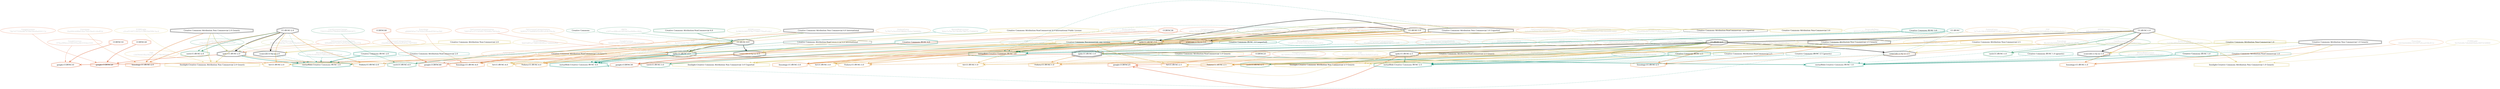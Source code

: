 strict digraph {
    node [shape=box];
    graph [splines=curved];
    854 [label="SPDXLicense\nfd9c6d2fd5392ecc6c33639892270e08"
        ,fontcolor=gray
        ,color="#b8bf62"
        ,fillcolor="beige;1"
        ,shape=ellipse];
    855 [label="spdx:CC-BY-NC-1.0"
        ,shape=tripleoctagon];
    856 [label="CC-BY-NC-1.0"
        ,shape=doubleoctagon];
    857 [label="Creative Commons Attribution Non Commercial 1.0 Generic"
        ,shape=doubleoctagon];
    861 [label="SPDXLicense\n438fc9b2a9d3bc71ccfef779afdb516b"
        ,fontcolor=gray
        ,color="#b8bf62"
        ,fillcolor="beige;1"
        ,shape=ellipse];
    862 [label="spdx:CC-BY-NC-2.0"
        ,shape=doubleoctagon];
    863 [label="CC-BY-NC-2.0"
        ,shape=doubleoctagon];
    864 [label="Creative Commons Attribution Non Commercial 2.0 Generic"
        ,shape=doubleoctagon];
    868 [label="SPDXLicense\n0d74bf9893f9086139ebcf1f7d7076ba"
        ,fontcolor=gray
        ,color="#b8bf62"
        ,fillcolor="beige;1"
        ,shape=ellipse];
    869 [label="spdx:CC-BY-NC-2.5"
        ,shape=doubleoctagon];
    870 [label="CC-BY-NC-2.5"
        ,shape=doubleoctagon];
    871 [label="Creative Commons Attribution Non Commercial 2.5 Generic"
        ,shape=doubleoctagon];
    882 [label="SPDXLicense\na2aa958a007225fc17cfb2298e2ae20a"
        ,fontcolor=gray
        ,color="#b8bf62"
        ,fillcolor="beige;1"
        ,shape=ellipse];
    883 [label="spdx:CC-BY-NC-3.0"
        ,shape=doubleoctagon];
    884 [label="CC-BY-NC-3.0"
        ,shape=doubleoctagon];
    885 [label="Creative Commons Attribution Non Commercial 3.0 Unported"
        ,shape=doubleoctagon];
    889 [label="SPDXLicense\nfe3842b28f57f78e77584175ba61e4e1"
        ,fontcolor=gray
        ,color="#b8bf62"
        ,fillcolor="beige;1"
        ,shape=ellipse];
    890 [label="spdx:CC-BY-NC-4.0"
        ,shape=doubleoctagon];
    891 [label="CC-BY-NC-4.0"
        ,shape=doubleoctagon];
    892 [label="Creative Commons Attribution Non Commercial 4.0 International"
        ,shape=doubleoctagon];
    5375 [label="GoogleLicense\n074ae9f9dce259d295ba963193de2103"
         ,fontcolor=gray
         ,color="#e06f45"
         ,fillcolor="beige;1"
         ,shape=ellipse];
    5376 [label="google:CCBYNC10"
         ,color="#e06f45"
         ,shape=doubleoctagon];
    5377 [label=CCBYNC10
         ,color="#e06f45"
         ,shape=doubleoctagon];
    5378 [label="GoogleLicense\n74b7d77550a98797f6439eb9a920113c"
         ,fontcolor=gray
         ,color="#e06f45"
         ,fillcolor="beige;1"
         ,shape=ellipse];
    5379 [label="google:CCBYNC20"
         ,color="#e06f45"
         ,shape=doubleoctagon];
    5380 [label=CCBYNC20
         ,color="#e06f45"
         ,shape=doubleoctagon];
    5381 [label="GoogleLicense\n4b74f0f023cce10c4733e02321b0f55a"
         ,fontcolor=gray
         ,color="#e06f45"
         ,fillcolor="beige;1"
         ,shape=ellipse];
    5382 [label="google:CCBYNC25"
         ,color="#e06f45"
         ,shape=doubleoctagon];
    5383 [label=CCBYNC25
         ,color="#e06f45"
         ,shape=doubleoctagon];
    5384 [label="GoogleLicense\ndd6ec7939387a992475883fa531b42a8"
         ,fontcolor=gray
         ,color="#e06f45"
         ,fillcolor="beige;1"
         ,shape=ellipse];
    5385 [label="google:CCBYNC30"
         ,color="#e06f45"
         ,shape=doubleoctagon];
    5386 [label=CCBYNC30
         ,color="#e06f45"
         ,shape=doubleoctagon];
    5387 [label="GoogleLicense\n0dd4f3290710b50addd95e08cb95af25"
         ,fontcolor=gray
         ,color="#e06f45"
         ,fillcolor="beige;1"
         ,shape=ellipse];
    5388 [label="google:CCBYNC40"
         ,color="#e06f45"
         ,shape=doubleoctagon];
    5389 [label=CCBYNC40
         ,color="#e06f45"
         ,shape=doubleoctagon];
    6091 [label="FedoraEntry\nca2e77d9b8cd3914faed14436609f690"
         ,fontcolor=gray
         ,color="#e09d4b"
         ,fillcolor="beige;1"
         ,shape=ellipse];
    6092 [label="Fedora:CC-BY-NC-1.0"
         ,color="#e09d4b"
         ,shape=doubleoctagon];
    6093 [label="Creative Commons Attribution-NonCommercial 1.0 Generic"
         ,color="#e09d4b"
         ,shape=octagon];
    6094 [label="FedoraEntry\n92f8736a2e3a7e7a43ab603a2850d0d5"
         ,fontcolor=gray
         ,color="#e09d4b"
         ,fillcolor="beige;1"
         ,shape=ellipse];
    6095 [label="Fedora:CC-BY-NC-2.0"
         ,color="#e09d4b"
         ,shape=doubleoctagon];
    6096 [label="Creative Commons Attribution-NonCommercial 2.0 Generic"
         ,color="#e09d4b"
         ,shape=octagon];
    6097 [label="FedoraEntry\ne1481c957b0c7cd0bb26053a34c0ece3"
         ,fontcolor=gray
         ,color="#e09d4b"
         ,fillcolor="beige;1"
         ,shape=ellipse];
    6098 [label="Fedora:CC-BY-NC-2.5"
         ,color="#e09d4b"
         ,shape=doubleoctagon];
    6099 [label="Creative Commons Attribution-NonCommercial 2.5 Generic"
         ,color="#e09d4b"
         ,shape=octagon];
    6103 [label="FedoraEntry\n3c7cdcc58cb3fdb00d872198313eafc0"
         ,fontcolor=gray
         ,color="#e09d4b"
         ,fillcolor="beige;1"
         ,shape=ellipse];
    6104 [label="Fedora:CC-BY-NC-3.0"
         ,color="#e09d4b"
         ,shape=doubleoctagon];
    6105 [label="Creative Commons Attribution-NonCommercial 3.0 Unported"
         ,shape=octagon];
    6106 [label="FedoraEntry\n7a7827a54c93d198d4a14aba7db90f6e"
         ,fontcolor=gray
         ,color="#e09d4b"
         ,fillcolor="beige;1"
         ,shape=ellipse];
    6107 [label="Fedora:CC-BY-NC-4.0"
         ,color="#e09d4b"
         ,shape=doubleoctagon];
    6108 [label="Creative Commons Attribution-NonCommercial 4.0 International"
         ,shape=octagon];
    10064 [label="FSF\n2bea509668050ffe6e37414d8da8e8a7"
          ,fontcolor=gray
          ,color="#deb256"
          ,fillcolor="beige;1"
          ,shape=ellipse];
    10065 [label="fsf:CC-BY-NC-1.0"
          ,color="#deb256"
          ,shape=doubleoctagon];
    10066 [label="Creative Commons Nocommercial, any version"
          ,color="#deb256"
          ,shape=doubleoctagon];
    10069 [label="FSF\nc3d59efd18ba56a25ae47e78fc082b69"
          ,fontcolor=gray
          ,color="#deb256"
          ,fillcolor="beige;1"
          ,shape=ellipse];
    10070 [label="fsf:CC-BY-NC-2.0"
          ,color="#deb256"
          ,shape=doubleoctagon];
    10071 [label="FSF\n2ad182ce2f5ac13114bee3b9d031a63d"
          ,fontcolor=gray
          ,color="#deb256"
          ,fillcolor="beige;1"
          ,shape=ellipse];
    10072 [label="fsf:CC-BY-NC-2.5"
          ,color="#deb256"
          ,shape=doubleoctagon];
    10073 [label="FSF\ne1f64541215e4d767acfd9e16f12dcb8"
          ,fontcolor=gray
          ,color="#deb256"
          ,fillcolor="beige;1"
          ,shape=ellipse];
    10074 [label="fsf:CC-BY-NC-3.0"
          ,color="#deb256"
          ,shape=doubleoctagon];
    10075 [label="FSF\n4a1655bdb70bc2a0a530f979c1c2abac"
          ,fontcolor=gray
          ,color="#deb256"
          ,fillcolor="beige;1"
          ,shape=ellipse];
    10076 [label="fsf:CC-BY-NC-4.0"
          ,color="#deb256"
          ,shape=doubleoctagon];
    13281 [label="ScancodeData\n1ab74cd85d3ac1a1af90d8e6cea37e53"
          ,fontcolor=gray
          ,color="#dac767"
          ,fillcolor="beige;1"
          ,shape=ellipse];
    13282 [label="scancode:cc-by-nc-1.0"
          ,shape=doubleoctagon];
    13283 [label="Creative Commons Attribution Non-Commercial 1.0"
          ,color="#dac767"
          ,shape=doubleoctagon];
    13287 [label="ScancodeData\n6dd1b8f1a170603302f0ca7306b0a9b0"
          ,fontcolor=gray
          ,color="#dac767"
          ,fillcolor="beige;1"
          ,shape=ellipse];
    13288 [label="scancode:cc-by-nc-2.0"
          ,shape=doubleoctagon];
    13289 [label="Creative Commons Attribution Non-Commercial 2.0"
          ,color="#dac767"
          ,shape=doubleoctagon];
    13293 [label="ScancodeData\ne52d6a3d0c4fa685fbbe28371c61c517"
          ,fontcolor=gray
          ,color="#dac767"
          ,fillcolor="beige;1"
          ,shape=ellipse];
    13294 [label="scancode:cc-by-nc-2.5"
          ,shape=doubleoctagon];
    13295 [label="Creative Commons Attribution Non-Commercial 2.5"
          ,color="#dac767"
          ,shape=doubleoctagon];
    13302 [label="ScancodeData\n403227af8d3ad8e8e99ed08b2b3281aa"
          ,fontcolor=gray
          ,color="#dac767"
          ,fillcolor="beige;1"
          ,shape=ellipse];
    13303 [label="scancode:cc-by-nc-3.0"
          ,shape=doubleoctagon];
    13304 [label="Creative Commons Attribution Non-Commercial 3.0"
          ,color="#dac767"
          ,shape=doubleoctagon];
    13308 [label="ScancodeData\nd8822b1d4553d45f2c27d44385eb4ee4"
          ,fontcolor=gray
          ,color="#dac767"
          ,fillcolor="beige;1"
          ,shape=ellipse];
    13309 [label="scancode:cc-by-nc-4.0"
          ,shape=doubleoctagon];
    13310 [label="Creative Commons Attribution-NonCommercial 4.0 International Public License"
          ,color="#dac767"
          ,shape=doubleoctagon];
    26842 [label="Fossology\n18a000cb08b618ae7bee3beb1c6e8f3d"
          ,fontcolor=gray
          ,color="#e18745"
          ,fillcolor="beige;1"
          ,shape=ellipse];
    26843 [label="fossology:CC-BY-NC-2.0"
          ,color="#e18745"
          ,shape=doubleoctagon];
    26845 [label="Fossology\n2443bb9d46fe1922997e9cae038c812c"
          ,fontcolor=gray
          ,color="#e18745"
          ,fillcolor="beige;1"
          ,shape=ellipse];
    26846 [label="fossology:CC-BY-NC-1.0"
          ,color="#e18745"
          ,shape=doubleoctagon];
    26848 [label="Fossology\n8bcbf2dbf309b63c8c94ced524ce8b4c"
          ,fontcolor=gray
          ,color="#e18745"
          ,fillcolor="beige;1"
          ,shape=ellipse];
    26849 [label="fossology:CC-BY-NC-2.5"
          ,color="#e18745"
          ,shape=doubleoctagon];
    26851 [label="Fossology\nf81e09c61cae0d589152df39c5c2b1c7"
          ,fontcolor=gray
          ,color="#e18745"
          ,fillcolor="beige;1"
          ,shape=ellipse];
    26852 [label="fossology:CC-BY-NC-3.0"
          ,color="#e18745"
          ,shape=doubleoctagon];
    27299 [label="Fossology\na8406593a77d792b229eded55b1aa3b0"
          ,fontcolor=gray
          ,color="#e18745"
          ,fillcolor="beige;1"
          ,shape=ellipse];
    27300 [label="fossology:CC-BY-NC-4.0"
          ,color="#e18745"
          ,shape=doubleoctagon];
    28253 [label="OKFN\ne187cacd96ceb14918d3aa948bccf64b"
          ,fontcolor=gray
          ,color="#379469"
          ,fillcolor="beige;1"
          ,shape=ellipse];
    28254 [label="Creative Commons Attribution-NonCommercial 4.0"
          ,color="#379469"
          ,shape=doubleoctagon];
    28255 [label="Creative Commons"
          ,color="#379469"
          ,shape=octagon];
    28573 [label="OrtLicenseCategorization\nd0f2ce21773ed7aec03b7c2a2d5aa74d"
          ,fontcolor=gray
          ,color="#e06f45"
          ,fillcolor="beige;1"
          ,shape=ellipse];
    28574 [label="OrtLicenseCategorization\n699df8035722937af55e56277c81c774"
          ,fontcolor=gray
          ,color="#e06f45"
          ,fillcolor="beige;1"
          ,shape=ellipse];
    28575 [label="OrtLicenseCategorization\n72672f86e2194cb737236acaafd73db4"
          ,fontcolor=gray
          ,color="#e06f45"
          ,fillcolor="beige;1"
          ,shape=ellipse];
    28576 [label="OrtLicenseCategorization\nda0a9e0d54de33e186e81570bcdcc4f7"
          ,fontcolor=gray
          ,color="#e06f45"
          ,fillcolor="beige;1"
          ,shape=ellipse];
    28578 [label="OrtLicenseCategorization\n746f14f1e3712d3f917d20d0a7403eda"
          ,fontcolor=gray
          ,color="#e06f45"
          ,fillcolor="beige;1"
          ,shape=ellipse];
    35404 [label="OrtLicenseCategorization\n31ed68dafb5f3be682bb6238f1e372d5"
          ,fontcolor=gray
          ,color="#e09d4b"
          ,fillcolor="beige;1"
          ,shape=ellipse];
    35406 [label="OrtLicenseCategorization\nc4ab96e89bc30b8e0a9283ec76f7f303"
          ,fontcolor=gray
          ,color="#e09d4b"
          ,fillcolor="beige;1"
          ,shape=ellipse];
    35407 [label="OrtLicenseCategorization\na5c1a842cb76f1e78704a586a87e7d04"
          ,fontcolor=gray
          ,color="#e09d4b"
          ,fillcolor="beige;1"
          ,shape=ellipse];
    35408 [label="OrtLicenseCategorization\nf2dfb844498bd3ed756e30eddf83480f"
          ,fontcolor=gray
          ,color="#e09d4b"
          ,fillcolor="beige;1"
          ,shape=ellipse];
    35409 [label="OrtLicenseCategorization\n9d9f3a713a6085f32cd91afcfb35bc4e"
          ,fontcolor=gray
          ,color="#e09d4b"
          ,fillcolor="beige;1"
          ,shape=ellipse];
    36553 [label="CavilLicenseChange\n7a256d66fd507560490e0f7d49037dee"
          ,fontcolor=gray
          ,color="#379469"
          ,fillcolor="beige;1"
          ,shape=ellipse];
    36554 [label="cavil:CC-BY-NC-1.0"
          ,color="#379469"
          ,shape=doubleoctagon];
    36555 [label="CavilLicenseChange\nc19eddd081c88d85809af351dcc03f30"
          ,fontcolor=gray
          ,color="#379469"
          ,fillcolor="beige;1"
          ,shape=ellipse];
    36556 [label="cavil:CC-BY-NC-2.0"
          ,color="#379469"
          ,shape=doubleoctagon];
    36557 [label="CavilLicenseChange\ne8d9796269aac9b5f062ff371cd22c3b"
          ,fontcolor=gray
          ,color="#379469"
          ,fillcolor="beige;1"
          ,shape=ellipse];
    36558 [label="cavil:CC-BY-NC-2.5"
          ,color="#379469"
          ,shape=doubleoctagon];
    36559 [label="CavilLicenseChange\ne2bae4626cfa560bc2f98ff60012d097"
          ,fontcolor=gray
          ,color="#379469"
          ,fillcolor="beige;1"
          ,shape=ellipse];
    36560 [label="cavil:CC-BY-NC-3.0"
          ,color="#379469"
          ,shape=doubleoctagon];
    36563 [label="CavilLicenseChange\n759251492fcf7ffd4b03966bd5002871"
          ,fontcolor=gray
          ,color="#379469"
          ,fillcolor="beige;1"
          ,shape=ellipse];
    36564 [label="cavil:CC-BY-NC-4.0"
          ,color="#379469"
          ,shape=doubleoctagon];
    40239 [label="MetaeffektLicense\n9b4a7a7be76118c09c78672c75906f26"
          ,fontcolor=gray
          ,color="#00876c"
          ,fillcolor="beige;1"
          ,shape=ellipse];
    40240 [label="metaeffekt:Creative Commons BY-NC 4.0"
          ,color="#00876c"
          ,shape=doubleoctagon];
    40241 [label="Creative Commons BY-NC 4.0"
          ,color="#00876c"
          ,shape=doubleoctagon];
    40242 [label="CC-BY-NC"
          ,color="#00876c"
          ,shape=octagon];
    40243 [label="MetaeffektLicense\n13edf12391406330b26af8a83eacd43c"
          ,fontcolor=gray
          ,color="#00876c"
          ,fillcolor="beige;1"
          ,shape=ellipse];
    40244 [label="metaeffekt:Creative Commons BY-NC 3.0"
          ,color="#00876c"
          ,shape=doubleoctagon];
    40245 [label="Creative Commons BY-NC 3.0"
          ,color="#00876c"
          ,shape=doubleoctagon];
    40246 [label="Creative Commons BY-NC 3.0 (unported)"
          ,color="#00876c"
          ,shape=octagon];
    40250 [label="MetaeffektLicense\n145ff532e4aba52e03ec640d0671055b"
          ,fontcolor=gray
          ,color="#00876c"
          ,fillcolor="beige;1"
          ,shape=ellipse];
    40251 [label="metaeffekt:Creative Commons BY-NC 2.5"
          ,color="#00876c"
          ,shape=doubleoctagon];
    40252 [label="Creative Commons BY-NC 2.5"
          ,color="#00876c"
          ,shape=doubleoctagon];
    40253 [label="Creative Commons Attribution-NonCommercial 2.5"
          ,color="#00876c"
          ,shape=octagon];
    40254 [label="Creative Commons BY-NC 2.5 (generic)"
          ,color="#00876c"
          ,shape=octagon];
    40255 [label="MetaeffektLicense\nf56bc0c6856e574f82a28caba4a0f1b9"
          ,fontcolor=gray
          ,color="#00876c"
          ,fillcolor="beige;1"
          ,shape=ellipse];
    40256 [label="metaeffekt:Creative Commons BY-NC 2.0"
          ,color="#00876c"
          ,shape=doubleoctagon];
    40257 [label="Creative Commons BY-NC 2.0"
          ,color="#00876c"
          ,shape=doubleoctagon];
    40258 [label="Creative Commons Attribution-NonCommercial 2.0"
          ,color="#00876c"
          ,shape=octagon];
    40259 [label="MetaeffektLicense\ne57111298c6b422f1f1296641fedcb23"
          ,fontcolor=gray
          ,color="#00876c"
          ,fillcolor="beige;1"
          ,shape=ellipse];
    40260 [label="metaeffekt:Creative Commons BY-NC 1.0"
          ,color="#00876c"
          ,shape=doubleoctagon];
    40261 [label="Creative Commons BY-NC 1.0"
          ,color="#00876c"
          ,shape=doubleoctagon];
    40262 [label="Creative Commons Attribution-NonCommercial 1.0"
          ,color="#00876c"
          ,shape=octagon];
    40263 [label="Creative Commons BY-NC 1.0 (generic)"
          ,color="#00876c"
          ,shape=octagon];
    51103 [label="FOSSLight\nff59ce8a1753b9810183715ba586a259"
          ,fontcolor=gray
          ,color="#dac767"
          ,fillcolor="beige;1"
          ,shape=ellipse];
    51104 [label="fosslight:Creative Commons Attribution Non Commercial 3.0 Unported"
          ,color="#dac767"
          ,shape=doubleoctagon];
    51137 [label="FOSSLight\n3b35d2d0c7db444f2bebcf697416f800"
          ,fontcolor=gray
          ,color="#dac767"
          ,fillcolor="beige;1"
          ,shape=ellipse];
    51138 [label="fosslight:Creative Commons Attribution Non Commercial 1.0 Generic"
          ,color="#dac767"
          ,shape=doubleoctagon];
    51139 [label="FOSSLight\na5caf2149723832e1cf802bb599c3ac4"
          ,fontcolor=gray
          ,color="#dac767"
          ,fillcolor="beige;1"
          ,shape=ellipse];
    51140 [label="fosslight:Creative Commons Attribution Non Commercial 2.0 Generic"
          ,color="#dac767"
          ,shape=doubleoctagon];
    51141 [label="FOSSLight\n6a4160d27dd13c008c79b108d8f128ea"
          ,fontcolor=gray
          ,color="#dac767"
          ,fillcolor="beige;1"
          ,shape=ellipse];
    51142 [label="fosslight:Creative Commons Attribution Non Commercial 2.5 Generic"
          ,color="#dac767"
          ,shape=doubleoctagon];
    854 -> 855 [weight=0.5
               ,color="#b8bf62"];
    855 -> 5376 [style=bold
                ,arrowhead=vee
                ,weight=0.7
                ,color="#e06f45"];
    855 -> 6092 [style=bold
                ,arrowhead=vee
                ,weight=0.7
                ,color="#e09d4b"];
    855 -> 10065 [style=dashed
                 ,arrowhead=vee
                 ,weight=0.5
                 ,color="#deb256"];
    855 -> 40260 [style=bold
                 ,arrowhead=vee
                 ,weight=0.7
                 ,color="#00876c"];
    856 -> 855 [style=bold
               ,arrowhead=vee
               ,weight=0.7];
    856 -> 6092 [style=bold
                ,arrowhead=vee
                ,weight=0.7
                ,color="#e09d4b"];
    856 -> 10065 [style=bold
                 ,arrowhead=vee
                 ,weight=0.7
                 ,color="#deb256"];
    856 -> 13282 [style=bold
                 ,arrowhead=vee
                 ,weight=0.7];
    856 -> 26846 [style=bold
                 ,arrowhead=vee
                 ,weight=0.7
                 ,color="#e18745"];
    856 -> 36554 [style=bold
                 ,arrowhead=vee
                 ,weight=0.7
                 ,color="#379469"];
    856 -> 36554 [style=bold
                 ,arrowhead=vee
                 ,weight=0.7
                 ,color="#379469"];
    856 -> 40260 [style=dashed
                 ,arrowhead=vee
                 ,weight=0.5
                 ,color="#00876c"];
    856 -> 51138 [style=bold
                 ,arrowhead=vee
                 ,weight=0.7
                 ,color="#dac767"];
    857 -> 855 [style=bold
               ,arrowhead=vee
               ,weight=0.7
               ,color="#b8bf62"];
    857 -> 26846 [style=bold
                 ,arrowhead=vee
                 ,weight=0.7
                 ,color="#e18745"];
    857 -> 40260 [style=dashed
                 ,arrowhead=vee
                 ,weight=0.5
                 ,color="#00876c"];
    857 -> 51138 [style=bold
                 ,arrowhead=vee
                 ,weight=0.7
                 ,color="#dac767"];
    861 -> 862 [weight=0.5
               ,color="#b8bf62"];
    862 -> 5379 [style=bold
                ,arrowhead=vee
                ,weight=0.7
                ,color="#e06f45"];
    862 -> 6095 [style=bold
                ,arrowhead=vee
                ,weight=0.7
                ,color="#e09d4b"];
    862 -> 10070 [style=dashed
                 ,arrowhead=vee
                 ,weight=0.5
                 ,color="#deb256"];
    862 -> 40256 [style=bold
                 ,arrowhead=vee
                 ,weight=0.7
                 ,color="#00876c"];
    863 -> 862 [style=bold
               ,arrowhead=vee
               ,weight=0.7];
    863 -> 6095 [style=bold
                ,arrowhead=vee
                ,weight=0.7
                ,color="#e09d4b"];
    863 -> 10070 [style=bold
                 ,arrowhead=vee
                 ,weight=0.7
                 ,color="#deb256"];
    863 -> 13288 [style=bold
                 ,arrowhead=vee
                 ,weight=0.7];
    863 -> 26843 [style=bold
                 ,arrowhead=vee
                 ,weight=0.7
                 ,color="#e18745"];
    863 -> 36556 [style=bold
                 ,arrowhead=vee
                 ,weight=0.7
                 ,color="#379469"];
    863 -> 36556 [style=bold
                 ,arrowhead=vee
                 ,weight=0.7
                 ,color="#379469"];
    863 -> 40256 [style=dashed
                 ,arrowhead=vee
                 ,weight=0.5
                 ,color="#00876c"];
    863 -> 51140 [style=bold
                 ,arrowhead=vee
                 ,weight=0.7
                 ,color="#dac767"];
    864 -> 862 [style=bold
               ,arrowhead=vee
               ,weight=0.7
               ,color="#b8bf62"];
    864 -> 26843 [style=bold
                 ,arrowhead=vee
                 ,weight=0.7
                 ,color="#e18745"];
    864 -> 40256 [style=dashed
                 ,arrowhead=vee
                 ,weight=0.5
                 ,color="#00876c"];
    864 -> 51140 [style=bold
                 ,arrowhead=vee
                 ,weight=0.7
                 ,color="#dac767"];
    868 -> 869 [weight=0.5
               ,color="#b8bf62"];
    869 -> 5382 [style=bold
                ,arrowhead=vee
                ,weight=0.7
                ,color="#e06f45"];
    869 -> 6098 [style=bold
                ,arrowhead=vee
                ,weight=0.7
                ,color="#e09d4b"];
    869 -> 10072 [style=dashed
                 ,arrowhead=vee
                 ,weight=0.5
                 ,color="#deb256"];
    869 -> 40251 [style=bold
                 ,arrowhead=vee
                 ,weight=0.7
                 ,color="#00876c"];
    870 -> 869 [style=bold
               ,arrowhead=vee
               ,weight=0.7];
    870 -> 6098 [style=bold
                ,arrowhead=vee
                ,weight=0.7
                ,color="#e09d4b"];
    870 -> 10072 [style=bold
                 ,arrowhead=vee
                 ,weight=0.7
                 ,color="#deb256"];
    870 -> 13294 [style=bold
                 ,arrowhead=vee
                 ,weight=0.7];
    870 -> 26849 [style=bold
                 ,arrowhead=vee
                 ,weight=0.7
                 ,color="#e18745"];
    870 -> 36558 [style=bold
                 ,arrowhead=vee
                 ,weight=0.7
                 ,color="#379469"];
    870 -> 36558 [style=bold
                 ,arrowhead=vee
                 ,weight=0.7
                 ,color="#379469"];
    870 -> 40251 [style=dashed
                 ,arrowhead=vee
                 ,weight=0.5
                 ,color="#00876c"];
    870 -> 51142 [style=bold
                 ,arrowhead=vee
                 ,weight=0.7
                 ,color="#dac767"];
    871 -> 869 [style=bold
               ,arrowhead=vee
               ,weight=0.7
               ,color="#b8bf62"];
    871 -> 26849 [style=bold
                 ,arrowhead=vee
                 ,weight=0.7
                 ,color="#e18745"];
    871 -> 40251 [style=dashed
                 ,arrowhead=vee
                 ,weight=0.5
                 ,color="#00876c"];
    871 -> 51142 [style=bold
                 ,arrowhead=vee
                 ,weight=0.7
                 ,color="#dac767"];
    882 -> 883 [weight=0.5
               ,color="#b8bf62"];
    883 -> 5385 [style=bold
                ,arrowhead=vee
                ,weight=0.7
                ,color="#e06f45"];
    883 -> 6104 [style=bold
                ,arrowhead=vee
                ,weight=0.7
                ,color="#e09d4b"];
    883 -> 10074 [style=dashed
                 ,arrowhead=vee
                 ,weight=0.5
                 ,color="#deb256"];
    883 -> 40244 [style=bold
                 ,arrowhead=vee
                 ,weight=0.7
                 ,color="#00876c"];
    884 -> 883 [style=bold
               ,arrowhead=vee
               ,weight=0.7];
    884 -> 6104 [style=bold
                ,arrowhead=vee
                ,weight=0.7
                ,color="#e09d4b"];
    884 -> 10074 [style=bold
                 ,arrowhead=vee
                 ,weight=0.7
                 ,color="#deb256"];
    884 -> 13303 [style=bold
                 ,arrowhead=vee
                 ,weight=0.7];
    884 -> 26852 [style=bold
                 ,arrowhead=vee
                 ,weight=0.7
                 ,color="#e18745"];
    884 -> 36560 [style=bold
                 ,arrowhead=vee
                 ,weight=0.7
                 ,color="#379469"];
    884 -> 36560 [style=bold
                 ,arrowhead=vee
                 ,weight=0.7
                 ,color="#379469"];
    884 -> 40244 [style=dashed
                 ,arrowhead=vee
                 ,weight=0.5
                 ,color="#00876c"];
    884 -> 51104 [style=bold
                 ,arrowhead=vee
                 ,weight=0.7
                 ,color="#dac767"];
    885 -> 883 [style=bold
               ,arrowhead=vee
               ,weight=0.7
               ,color="#b8bf62"];
    885 -> 26852 [style=bold
                 ,arrowhead=vee
                 ,weight=0.7
                 ,color="#e18745"];
    885 -> 40244 [style=dashed
                 ,arrowhead=vee
                 ,weight=0.5
                 ,color="#00876c"];
    885 -> 51104 [style=bold
                 ,arrowhead=vee
                 ,weight=0.7
                 ,color="#dac767"];
    889 -> 890 [weight=0.5
               ,color="#b8bf62"];
    890 -> 5388 [style=bold
                ,arrowhead=vee
                ,weight=0.7
                ,color="#e06f45"];
    890 -> 6107 [style=bold
                ,arrowhead=vee
                ,weight=0.7
                ,color="#e09d4b"];
    890 -> 10076 [style=dashed
                 ,arrowhead=vee
                 ,weight=0.5
                 ,color="#deb256"];
    890 -> 40240 [style=bold
                 ,arrowhead=vee
                 ,weight=0.7
                 ,color="#00876c"];
    891 -> 890 [style=bold
               ,arrowhead=vee
               ,weight=0.7];
    891 -> 6107 [style=bold
                ,arrowhead=vee
                ,weight=0.7
                ,color="#e09d4b"];
    891 -> 10076 [style=bold
                 ,arrowhead=vee
                 ,weight=0.7
                 ,color="#deb256"];
    891 -> 13309 [style=bold
                 ,arrowhead=vee
                 ,weight=0.7];
    891 -> 27300 [style=bold
                 ,arrowhead=vee
                 ,weight=0.7
                 ,color="#e18745"];
    891 -> 36564 [style=bold
                 ,arrowhead=vee
                 ,weight=0.7
                 ,color="#379469"];
    891 -> 36564 [style=bold
                 ,arrowhead=vee
                 ,weight=0.7
                 ,color="#379469"];
    891 -> 40240 [style=dashed
                 ,arrowhead=vee
                 ,weight=0.5
                 ,color="#00876c"];
    892 -> 890 [style=bold
               ,arrowhead=vee
               ,weight=0.7
               ,color="#b8bf62"];
    892 -> 27300 [style=bold
                 ,arrowhead=vee
                 ,weight=0.7
                 ,color="#e18745"];
    892 -> 40240 [style=dashed
                 ,arrowhead=vee
                 ,weight=0.5
                 ,color="#00876c"];
    5375 -> 5376 [weight=0.5
                 ,color="#e06f45"];
    5377 -> 5376 [style=bold
                 ,arrowhead=vee
                 ,weight=0.7
                 ,color="#e06f45"];
    5378 -> 5379 [weight=0.5
                 ,color="#e06f45"];
    5380 -> 5379 [style=bold
                 ,arrowhead=vee
                 ,weight=0.7
                 ,color="#e06f45"];
    5381 -> 5382 [weight=0.5
                 ,color="#e06f45"];
    5383 -> 5382 [style=bold
                 ,arrowhead=vee
                 ,weight=0.7
                 ,color="#e06f45"];
    5384 -> 5385 [weight=0.5
                 ,color="#e06f45"];
    5386 -> 5385 [style=bold
                 ,arrowhead=vee
                 ,weight=0.7
                 ,color="#e06f45"];
    5387 -> 5388 [weight=0.5
                 ,color="#e06f45"];
    5389 -> 5388 [style=bold
                 ,arrowhead=vee
                 ,weight=0.7
                 ,color="#e06f45"];
    6091 -> 6092 [weight=0.5
                 ,color="#e09d4b"];
    6093 -> 6092 [style=dashed
                 ,arrowhead=vee
                 ,weight=0.5
                 ,color="#e09d4b"];
    6094 -> 6095 [weight=0.5
                 ,color="#e09d4b"];
    6096 -> 6095 [style=dashed
                 ,arrowhead=vee
                 ,weight=0.5
                 ,color="#e09d4b"];
    6097 -> 6098 [weight=0.5
                 ,color="#e09d4b"];
    6099 -> 6098 [style=dashed
                 ,arrowhead=vee
                 ,weight=0.5
                 ,color="#e09d4b"];
    6103 -> 6104 [weight=0.5
                 ,color="#e09d4b"];
    6105 -> 6104 [style=dashed
                 ,arrowhead=vee
                 ,weight=0.5
                 ,color="#e09d4b"];
    6105 -> 40244 [style=dashed
                  ,arrowhead=vee
                  ,weight=0.5
                  ,color="#00876c"];
    6106 -> 6107 [weight=0.5
                 ,color="#e09d4b"];
    6108 -> 6107 [style=dashed
                 ,arrowhead=vee
                 ,weight=0.5
                 ,color="#e09d4b"];
    6108 -> 40240 [style=dashed
                  ,arrowhead=vee
                  ,weight=0.5
                  ,color="#00876c"];
    10064 -> 10065 [weight=0.5
                   ,color="#deb256"];
    10066 -> 10065 [style=bold
                   ,arrowhead=vee
                   ,weight=0.7
                   ,color="#deb256"];
    10066 -> 10070 [style=bold
                   ,arrowhead=vee
                   ,weight=0.7
                   ,color="#deb256"];
    10066 -> 10072 [style=bold
                   ,arrowhead=vee
                   ,weight=0.7
                   ,color="#deb256"];
    10066 -> 10074 [style=bold
                   ,arrowhead=vee
                   ,weight=0.7
                   ,color="#deb256"];
    10066 -> 10076 [style=bold
                   ,arrowhead=vee
                   ,weight=0.7
                   ,color="#deb256"];
    10069 -> 10070 [weight=0.5
                   ,color="#deb256"];
    10071 -> 10072 [weight=0.5
                   ,color="#deb256"];
    10073 -> 10074 [weight=0.5
                   ,color="#deb256"];
    10075 -> 10076 [weight=0.5
                   ,color="#deb256"];
    13281 -> 13282 [weight=0.5
                   ,color="#dac767"];
    13282 -> 40260 [style=dashed
                   ,arrowhead=vee
                   ,weight=0.5
                   ,color="#00876c"];
    13283 -> 13282 [style=bold
                   ,arrowhead=vee
                   ,weight=0.7
                   ,color="#dac767"];
    13287 -> 13288 [weight=0.5
                   ,color="#dac767"];
    13288 -> 40256 [style=dashed
                   ,arrowhead=vee
                   ,weight=0.5
                   ,color="#00876c"];
    13289 -> 13288 [style=bold
                   ,arrowhead=vee
                   ,weight=0.7
                   ,color="#dac767"];
    13293 -> 13294 [weight=0.5
                   ,color="#dac767"];
    13294 -> 40251 [style=dashed
                   ,arrowhead=vee
                   ,weight=0.5
                   ,color="#00876c"];
    13295 -> 13294 [style=bold
                   ,arrowhead=vee
                   ,weight=0.7
                   ,color="#dac767"];
    13302 -> 13303 [weight=0.5
                   ,color="#dac767"];
    13303 -> 40244 [style=dashed
                   ,arrowhead=vee
                   ,weight=0.5
                   ,color="#00876c"];
    13304 -> 13303 [style=bold
                   ,arrowhead=vee
                   ,weight=0.7
                   ,color="#dac767"];
    13308 -> 13309 [weight=0.5
                   ,color="#dac767"];
    13309 -> 40240 [style=dashed
                   ,arrowhead=vee
                   ,weight=0.5
                   ,color="#00876c"];
    13310 -> 13309 [style=bold
                   ,arrowhead=vee
                   ,weight=0.7
                   ,color="#dac767"];
    26842 -> 26843 [weight=0.5
                   ,color="#e18745"];
    26845 -> 26846 [weight=0.5
                   ,color="#e18745"];
    26848 -> 26849 [weight=0.5
                   ,color="#e18745"];
    26851 -> 26852 [weight=0.5
                   ,color="#e18745"];
    27299 -> 27300 [weight=0.5
                   ,color="#e18745"];
    28253 -> 891 [weight=0.5
                 ,color="#379469"];
    28254 -> 891 [style=bold
                 ,arrowhead=vee
                 ,weight=0.7
                 ,color="#379469"];
    28255 -> 891 [style=dashed
                 ,arrowhead=vee
                 ,weight=0.5
                 ,color="#379469"];
    28573 -> 855 [weight=0.5
                 ,color="#e06f45"];
    28574 -> 862 [weight=0.5
                 ,color="#e06f45"];
    28575 -> 869 [weight=0.5
                 ,color="#e06f45"];
    28576 -> 883 [weight=0.5
                 ,color="#e06f45"];
    28578 -> 890 [weight=0.5
                 ,color="#e06f45"];
    35404 -> 855 [weight=0.5
                 ,color="#e09d4b"];
    35406 -> 862 [weight=0.5
                 ,color="#e09d4b"];
    35407 -> 869 [weight=0.5
                 ,color="#e09d4b"];
    35408 -> 883 [weight=0.5
                 ,color="#e09d4b"];
    35409 -> 890 [weight=0.5
                 ,color="#e09d4b"];
    36553 -> 36554 [weight=0.5
                   ,color="#379469"];
    36555 -> 36556 [weight=0.5
                   ,color="#379469"];
    36557 -> 36558 [weight=0.5
                   ,color="#379469"];
    36559 -> 36560 [weight=0.5
                   ,color="#379469"];
    36563 -> 36564 [weight=0.5
                   ,color="#379469"];
    40239 -> 40240 [weight=0.5
                   ,color="#00876c"];
    40241 -> 40240 [style=bold
                   ,arrowhead=vee
                   ,weight=0.7
                   ,color="#00876c"];
    40242 -> 40240 [style=dashed
                   ,arrowhead=vee
                   ,weight=0.5
                   ,color="#00876c"];
    40242 -> 40244 [style=dashed
                   ,arrowhead=vee
                   ,weight=0.5
                   ,color="#00876c"];
    40242 -> 40251 [style=dashed
                   ,arrowhead=vee
                   ,weight=0.5
                   ,color="#00876c"];
    40242 -> 40256 [style=dashed
                   ,arrowhead=vee
                   ,weight=0.5
                   ,color="#00876c"];
    40242 -> 40260 [style=dashed
                   ,arrowhead=vee
                   ,weight=0.5
                   ,color="#00876c"];
    40243 -> 40244 [weight=0.5
                   ,color="#00876c"];
    40245 -> 40244 [style=bold
                   ,arrowhead=vee
                   ,weight=0.7
                   ,color="#00876c"];
    40246 -> 40244 [style=dashed
                   ,arrowhead=vee
                   ,weight=0.5
                   ,color="#00876c"];
    40250 -> 40251 [weight=0.5
                   ,color="#00876c"];
    40252 -> 40251 [style=bold
                   ,arrowhead=vee
                   ,weight=0.7
                   ,color="#00876c"];
    40253 -> 40251 [style=dashed
                   ,arrowhead=vee
                   ,weight=0.5
                   ,color="#00876c"];
    40254 -> 40251 [style=dashed
                   ,arrowhead=vee
                   ,weight=0.5
                   ,color="#00876c"];
    40255 -> 40256 [weight=0.5
                   ,color="#00876c"];
    40257 -> 40256 [style=bold
                   ,arrowhead=vee
                   ,weight=0.7
                   ,color="#00876c"];
    40257 -> 40256 [style=bold
                   ,arrowhead=vee
                   ,weight=0.7
                   ,color="#00876c"];
    40258 -> 40256 [style=dashed
                   ,arrowhead=vee
                   ,weight=0.5
                   ,color="#00876c"];
    40259 -> 40260 [weight=0.5
                   ,color="#00876c"];
    40261 -> 40260 [style=bold
                   ,arrowhead=vee
                   ,weight=0.7
                   ,color="#00876c"];
    40262 -> 40260 [style=dashed
                   ,arrowhead=vee
                   ,weight=0.5
                   ,color="#00876c"];
    40263 -> 40260 [style=dashed
                   ,arrowhead=vee
                   ,weight=0.5
                   ,color="#00876c"];
    51103 -> 51104 [weight=0.5
                   ,color="#dac767"];
    51137 -> 51138 [weight=0.5
                   ,color="#dac767"];
    51139 -> 51140 [weight=0.5
                   ,color="#dac767"];
    51141 -> 51142 [weight=0.5
                   ,color="#dac767"];
}
